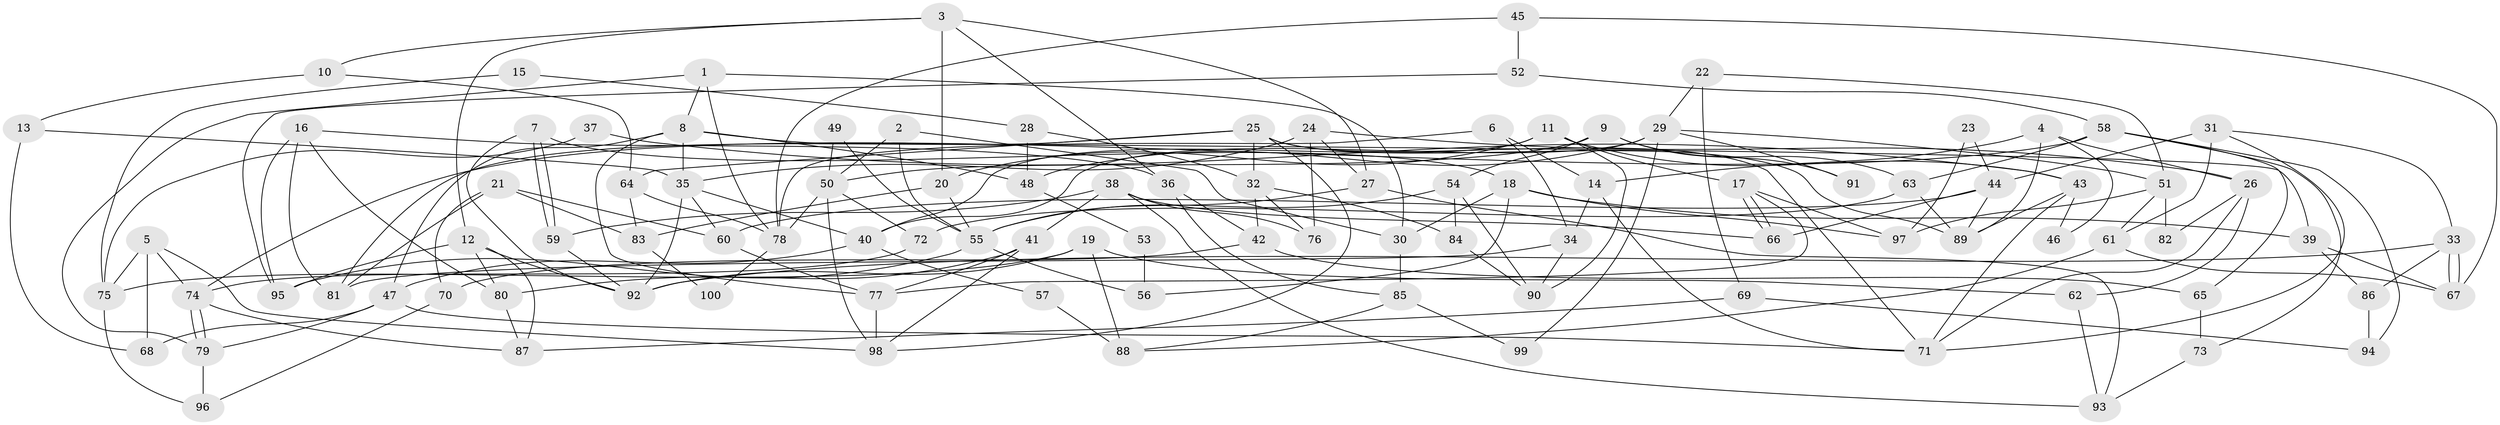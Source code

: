 // Generated by graph-tools (version 1.1) at 2025/11/02/21/25 10:11:14]
// undirected, 100 vertices, 200 edges
graph export_dot {
graph [start="1"]
  node [color=gray90,style=filled];
  1;
  2;
  3;
  4;
  5;
  6;
  7;
  8;
  9;
  10;
  11;
  12;
  13;
  14;
  15;
  16;
  17;
  18;
  19;
  20;
  21;
  22;
  23;
  24;
  25;
  26;
  27;
  28;
  29;
  30;
  31;
  32;
  33;
  34;
  35;
  36;
  37;
  38;
  39;
  40;
  41;
  42;
  43;
  44;
  45;
  46;
  47;
  48;
  49;
  50;
  51;
  52;
  53;
  54;
  55;
  56;
  57;
  58;
  59;
  60;
  61;
  62;
  63;
  64;
  65;
  66;
  67;
  68;
  69;
  70;
  71;
  72;
  73;
  74;
  75;
  76;
  77;
  78;
  79;
  80;
  81;
  82;
  83;
  84;
  85;
  86;
  87;
  88;
  89;
  90;
  91;
  92;
  93;
  94;
  95;
  96;
  97;
  98;
  99;
  100;
  1 -- 8;
  1 -- 78;
  1 -- 30;
  1 -- 79;
  2 -- 50;
  2 -- 30;
  2 -- 55;
  3 -- 10;
  3 -- 12;
  3 -- 20;
  3 -- 27;
  3 -- 36;
  4 -- 26;
  4 -- 89;
  4 -- 14;
  4 -- 46;
  5 -- 74;
  5 -- 98;
  5 -- 68;
  5 -- 75;
  6 -- 34;
  6 -- 14;
  6 -- 78;
  7 -- 59;
  7 -- 59;
  7 -- 18;
  7 -- 92;
  8 -- 47;
  8 -- 35;
  8 -- 39;
  8 -- 48;
  8 -- 77;
  9 -- 54;
  9 -- 63;
  9 -- 50;
  9 -- 91;
  10 -- 64;
  10 -- 13;
  11 -- 17;
  11 -- 43;
  11 -- 20;
  11 -- 40;
  11 -- 90;
  12 -- 92;
  12 -- 95;
  12 -- 80;
  12 -- 87;
  13 -- 68;
  13 -- 35;
  14 -- 34;
  14 -- 71;
  15 -- 75;
  15 -- 28;
  16 -- 80;
  16 -- 36;
  16 -- 81;
  16 -- 95;
  17 -- 66;
  17 -- 66;
  17 -- 77;
  17 -- 97;
  18 -- 39;
  18 -- 30;
  18 -- 56;
  18 -- 97;
  19 -- 62;
  19 -- 92;
  19 -- 75;
  19 -- 88;
  20 -- 55;
  20 -- 83;
  21 -- 60;
  21 -- 70;
  21 -- 81;
  21 -- 83;
  22 -- 69;
  22 -- 29;
  22 -- 51;
  23 -- 44;
  23 -- 97;
  24 -- 35;
  24 -- 27;
  24 -- 26;
  24 -- 76;
  25 -- 81;
  25 -- 98;
  25 -- 32;
  25 -- 64;
  25 -- 71;
  25 -- 89;
  26 -- 71;
  26 -- 62;
  26 -- 82;
  27 -- 55;
  27 -- 93;
  28 -- 48;
  28 -- 32;
  29 -- 40;
  29 -- 51;
  29 -- 48;
  29 -- 91;
  29 -- 99;
  30 -- 85;
  31 -- 71;
  31 -- 44;
  31 -- 33;
  31 -- 61;
  32 -- 76;
  32 -- 42;
  32 -- 84;
  33 -- 67;
  33 -- 67;
  33 -- 86;
  33 -- 92;
  34 -- 81;
  34 -- 90;
  35 -- 40;
  35 -- 92;
  35 -- 60;
  36 -- 42;
  36 -- 85;
  37 -- 75;
  37 -- 43;
  38 -- 66;
  38 -- 59;
  38 -- 41;
  38 -- 76;
  38 -- 93;
  39 -- 67;
  39 -- 86;
  40 -- 47;
  40 -- 57;
  41 -- 98;
  41 -- 77;
  41 -- 80;
  42 -- 65;
  42 -- 70;
  43 -- 89;
  43 -- 71;
  43 -- 46;
  44 -- 89;
  44 -- 60;
  44 -- 66;
  45 -- 78;
  45 -- 67;
  45 -- 52;
  47 -- 71;
  47 -- 79;
  47 -- 68;
  48 -- 53;
  49 -- 55;
  49 -- 50;
  50 -- 78;
  50 -- 72;
  50 -- 98;
  51 -- 97;
  51 -- 61;
  51 -- 82;
  52 -- 95;
  52 -- 58;
  53 -- 56;
  54 -- 90;
  54 -- 55;
  54 -- 84;
  55 -- 56;
  55 -- 95;
  57 -- 88;
  58 -- 74;
  58 -- 63;
  58 -- 65;
  58 -- 73;
  58 -- 94;
  59 -- 92;
  60 -- 77;
  61 -- 67;
  61 -- 88;
  62 -- 93;
  63 -- 72;
  63 -- 89;
  64 -- 83;
  64 -- 78;
  65 -- 73;
  69 -- 87;
  69 -- 94;
  70 -- 96;
  72 -- 74;
  73 -- 93;
  74 -- 79;
  74 -- 79;
  74 -- 87;
  75 -- 96;
  77 -- 98;
  78 -- 100;
  79 -- 96;
  80 -- 87;
  83 -- 100;
  84 -- 90;
  85 -- 88;
  85 -- 99;
  86 -- 94;
}
